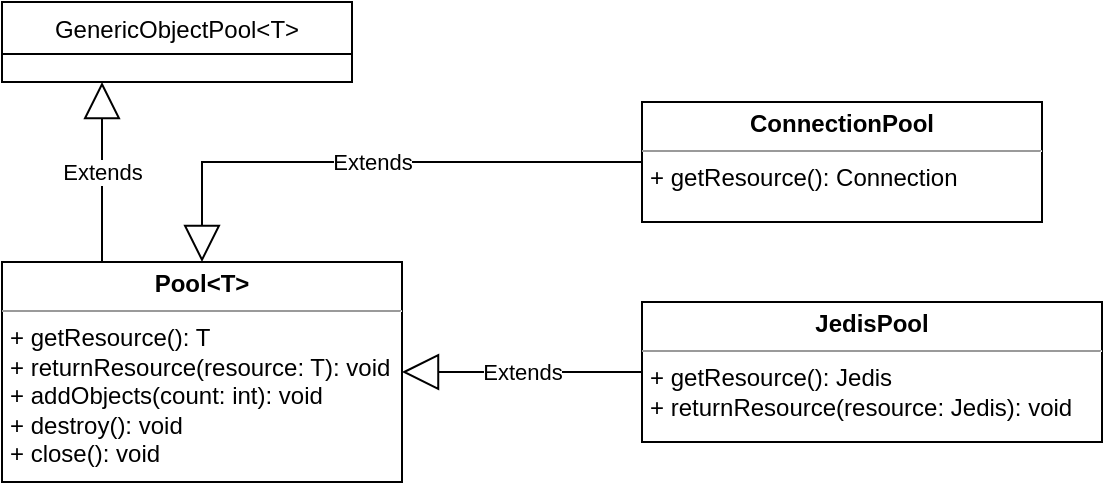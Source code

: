<mxfile version="16.6.4" type="github">
  <diagram id="C5RBs43oDa-KdzZeNtuy" name="Page-1">
    <mxGraphModel dx="1336" dy="909" grid="1" gridSize="10" guides="1" tooltips="1" connect="1" arrows="1" fold="1" page="1" pageScale="1" pageWidth="1169" pageHeight="827" math="0" shadow="0">
      <root>
        <mxCell id="WIyWlLk6GJQsqaUBKTNV-0" />
        <mxCell id="WIyWlLk6GJQsqaUBKTNV-1" parent="WIyWlLk6GJQsqaUBKTNV-0" />
        <mxCell id="C1lWQIQ51n95HPycLhMu-4" value="&lt;p style=&quot;margin: 0px ; margin-top: 4px ; text-align: center&quot;&gt;&lt;b&gt;Pool&amp;lt;T&amp;gt;&lt;/b&gt;&lt;/p&gt;&lt;hr size=&quot;1&quot;&gt;&lt;p style=&quot;margin: 0px ; margin-left: 4px&quot;&gt;&lt;/p&gt;&lt;p style=&quot;margin: 0px ; margin-left: 4px&quot;&gt;+ getResource(): T&lt;/p&gt;&lt;p style=&quot;margin: 0px ; margin-left: 4px&quot;&gt;+ returnResource(resource: T): void&lt;/p&gt;&lt;p style=&quot;margin: 0px ; margin-left: 4px&quot;&gt;+ addObjects(count: int): void&lt;/p&gt;&lt;p style=&quot;margin: 0px ; margin-left: 4px&quot;&gt;+ destroy(): void&lt;/p&gt;&lt;p style=&quot;margin: 0px ; margin-left: 4px&quot;&gt;+ close(): void&lt;/p&gt;" style="verticalAlign=top;align=left;overflow=fill;fontSize=12;fontFamily=Helvetica;html=1;" parent="WIyWlLk6GJQsqaUBKTNV-1" vertex="1">
          <mxGeometry x="250" y="370" width="200" height="110" as="geometry" />
        </mxCell>
        <mxCell id="C1lWQIQ51n95HPycLhMu-5" value="&lt;p style=&quot;margin: 0px ; margin-top: 4px ; text-align: center&quot;&gt;&lt;b&gt;ConnectionPool&lt;/b&gt;&lt;/p&gt;&lt;hr size=&quot;1&quot;&gt;&lt;p style=&quot;margin: 0px ; margin-left: 4px&quot;&gt;&lt;/p&gt;&lt;p style=&quot;margin: 0px ; margin-left: 4px&quot;&gt;+ getResource(): Connection&lt;/p&gt;" style="verticalAlign=top;align=left;overflow=fill;fontSize=12;fontFamily=Helvetica;html=1;" parent="WIyWlLk6GJQsqaUBKTNV-1" vertex="1">
          <mxGeometry x="570" y="290" width="200" height="60" as="geometry" />
        </mxCell>
        <mxCell id="C1lWQIQ51n95HPycLhMu-6" value="&lt;p style=&quot;margin: 0px ; margin-top: 4px ; text-align: center&quot;&gt;&lt;b&gt;JedisPool&lt;/b&gt;&lt;/p&gt;&lt;hr size=&quot;1&quot;&gt;&lt;p style=&quot;margin: 0px ; margin-left: 4px&quot;&gt;&lt;/p&gt;&lt;p style=&quot;margin: 0px ; margin-left: 4px&quot;&gt;+ getResource(): Jedis&lt;/p&gt;&lt;p style=&quot;margin: 0px ; margin-left: 4px&quot;&gt;+ returnResource(resource: Jedis): void&lt;/p&gt;" style="verticalAlign=top;align=left;overflow=fill;fontSize=12;fontFamily=Helvetica;html=1;" parent="WIyWlLk6GJQsqaUBKTNV-1" vertex="1">
          <mxGeometry x="570" y="390" width="230" height="70" as="geometry" />
        </mxCell>
        <mxCell id="C1lWQIQ51n95HPycLhMu-40" value="Extends" style="endArrow=block;endSize=16;endFill=0;html=1;rounded=0;entryX=0.5;entryY=0;entryDx=0;entryDy=0;exitX=0;exitY=0.5;exitDx=0;exitDy=0;" parent="WIyWlLk6GJQsqaUBKTNV-1" source="C1lWQIQ51n95HPycLhMu-5" target="C1lWQIQ51n95HPycLhMu-4" edge="1">
          <mxGeometry width="160" relative="1" as="geometry">
            <mxPoint x="530" y="320" as="sourcePoint" />
            <mxPoint x="490" y="310" as="targetPoint" />
            <Array as="points">
              <mxPoint x="350" y="320" />
            </Array>
          </mxGeometry>
        </mxCell>
        <mxCell id="C1lWQIQ51n95HPycLhMu-42" value="Extends" style="endArrow=block;endSize=16;endFill=0;html=1;rounded=0;exitX=0;exitY=0.5;exitDx=0;exitDy=0;entryX=1;entryY=0.5;entryDx=0;entryDy=0;" parent="WIyWlLk6GJQsqaUBKTNV-1" source="C1lWQIQ51n95HPycLhMu-6" target="C1lWQIQ51n95HPycLhMu-4" edge="1">
          <mxGeometry width="160" relative="1" as="geometry">
            <mxPoint x="520" y="490" as="sourcePoint" />
            <mxPoint x="680" y="490" as="targetPoint" />
          </mxGeometry>
        </mxCell>
        <mxCell id="nfiL8Vf22Hw61eC0-1gY-0" value="GenericObjectPool&lt;T&gt;" style="swimlane;fontStyle=0;childLayout=stackLayout;horizontal=1;startSize=26;fillColor=none;horizontalStack=0;resizeParent=1;resizeParentMax=0;resizeLast=0;collapsible=1;marginBottom=0;" vertex="1" parent="WIyWlLk6GJQsqaUBKTNV-1">
          <mxGeometry x="250" y="240" width="175" height="40" as="geometry" />
        </mxCell>
        <mxCell id="nfiL8Vf22Hw61eC0-1gY-4" value="Extends" style="endArrow=block;endSize=16;endFill=0;html=1;rounded=0;exitX=0.25;exitY=0;exitDx=0;exitDy=0;" edge="1" parent="WIyWlLk6GJQsqaUBKTNV-1" source="C1lWQIQ51n95HPycLhMu-4">
          <mxGeometry width="160" relative="1" as="geometry">
            <mxPoint x="250" y="300" as="sourcePoint" />
            <mxPoint x="300" y="280" as="targetPoint" />
          </mxGeometry>
        </mxCell>
      </root>
    </mxGraphModel>
  </diagram>
</mxfile>
